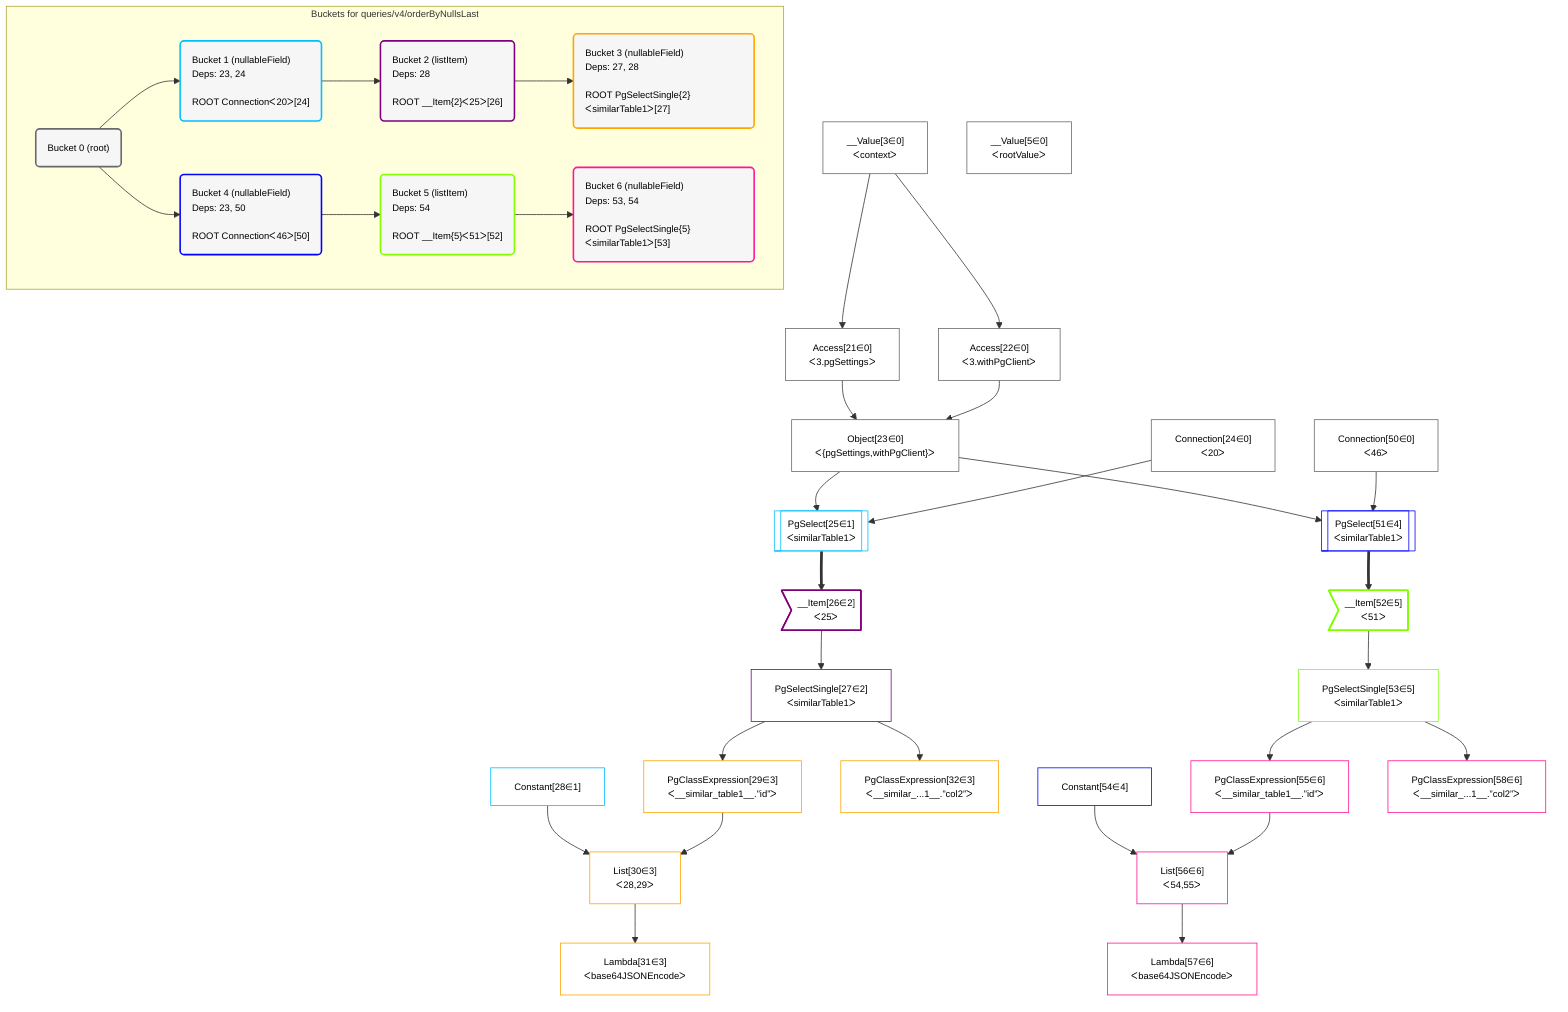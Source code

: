 %%{init: {'themeVariables': { 'fontSize': '12px'}}}%%
graph TD
    classDef path fill:#eee,stroke:#000,color:#000
    classDef plan fill:#fff,stroke-width:1px,color:#000
    classDef itemplan fill:#fff,stroke-width:2px,color:#000
    classDef sideeffectplan fill:#f00,stroke-width:2px,color:#000
    classDef bucket fill:#f6f6f6,color:#000,stroke-width:2px,text-align:left


    %% define steps
    __Value3["__Value[3∈0]<br />ᐸcontextᐳ"]:::plan
    __Value5["__Value[5∈0]<br />ᐸrootValueᐳ"]:::plan
    Access21["Access[21∈0]<br />ᐸ3.pgSettingsᐳ"]:::plan
    Access22["Access[22∈0]<br />ᐸ3.withPgClientᐳ"]:::plan
    Object23["Object[23∈0]<br />ᐸ{pgSettings,withPgClient}ᐳ"]:::plan
    Connection24["Connection[24∈0]<br />ᐸ20ᐳ"]:::plan
    PgSelect25[["PgSelect[25∈1]<br />ᐸsimilarTable1ᐳ"]]:::plan
    __Item26>"__Item[26∈2]<br />ᐸ25ᐳ"]:::itemplan
    PgSelectSingle27["PgSelectSingle[27∈2]<br />ᐸsimilarTable1ᐳ"]:::plan
    Constant28["Constant[28∈1]"]:::plan
    PgClassExpression29["PgClassExpression[29∈3]<br />ᐸ__similar_table1__.”id”ᐳ"]:::plan
    List30["List[30∈3]<br />ᐸ28,29ᐳ"]:::plan
    Lambda31["Lambda[31∈3]<br />ᐸbase64JSONEncodeᐳ"]:::plan
    PgClassExpression32["PgClassExpression[32∈3]<br />ᐸ__similar_...1__.”col2”ᐳ"]:::plan
    Connection50["Connection[50∈0]<br />ᐸ46ᐳ"]:::plan
    PgSelect51[["PgSelect[51∈4]<br />ᐸsimilarTable1ᐳ"]]:::plan
    __Item52>"__Item[52∈5]<br />ᐸ51ᐳ"]:::itemplan
    PgSelectSingle53["PgSelectSingle[53∈5]<br />ᐸsimilarTable1ᐳ"]:::plan
    Constant54["Constant[54∈4]"]:::plan
    PgClassExpression55["PgClassExpression[55∈6]<br />ᐸ__similar_table1__.”id”ᐳ"]:::plan
    List56["List[56∈6]<br />ᐸ54,55ᐳ"]:::plan
    Lambda57["Lambda[57∈6]<br />ᐸbase64JSONEncodeᐳ"]:::plan
    PgClassExpression58["PgClassExpression[58∈6]<br />ᐸ__similar_...1__.”col2”ᐳ"]:::plan

    %% plan dependencies
    __Value3 --> Access21
    __Value3 --> Access22
    Access21 & Access22 --> Object23
    Object23 & Connection24 --> PgSelect25
    PgSelect25 ==> __Item26
    __Item26 --> PgSelectSingle27
    PgSelectSingle27 --> PgClassExpression29
    Constant28 & PgClassExpression29 --> List30
    List30 --> Lambda31
    PgSelectSingle27 --> PgClassExpression32
    Object23 & Connection50 --> PgSelect51
    PgSelect51 ==> __Item52
    __Item52 --> PgSelectSingle53
    PgSelectSingle53 --> PgClassExpression55
    Constant54 & PgClassExpression55 --> List56
    List56 --> Lambda57
    PgSelectSingle53 --> PgClassExpression58

    subgraph "Buckets for queries/v4/orderByNullsLast"
    Bucket0("Bucket 0 (root)"):::bucket
    classDef bucket0 stroke:#696969
    class Bucket0,__Value3,__Value5,Access21,Access22,Object23,Connection24,Connection50 bucket0
    Bucket1("Bucket 1 (nullableField)<br />Deps: 23, 24<br /><br />ROOT Connectionᐸ20ᐳ[24]"):::bucket
    classDef bucket1 stroke:#00bfff
    class Bucket1,PgSelect25,Constant28 bucket1
    Bucket2("Bucket 2 (listItem)<br />Deps: 28<br /><br />ROOT __Item{2}ᐸ25ᐳ[26]"):::bucket
    classDef bucket2 stroke:#7f007f
    class Bucket2,__Item26,PgSelectSingle27 bucket2
    Bucket3("Bucket 3 (nullableField)<br />Deps: 27, 28<br /><br />ROOT PgSelectSingle{2}ᐸsimilarTable1ᐳ[27]"):::bucket
    classDef bucket3 stroke:#ffa500
    class Bucket3,PgClassExpression29,List30,Lambda31,PgClassExpression32 bucket3
    Bucket4("Bucket 4 (nullableField)<br />Deps: 23, 50<br /><br />ROOT Connectionᐸ46ᐳ[50]"):::bucket
    classDef bucket4 stroke:#0000ff
    class Bucket4,PgSelect51,Constant54 bucket4
    Bucket5("Bucket 5 (listItem)<br />Deps: 54<br /><br />ROOT __Item{5}ᐸ51ᐳ[52]"):::bucket
    classDef bucket5 stroke:#7fff00
    class Bucket5,__Item52,PgSelectSingle53 bucket5
    Bucket6("Bucket 6 (nullableField)<br />Deps: 53, 54<br /><br />ROOT PgSelectSingle{5}ᐸsimilarTable1ᐳ[53]"):::bucket
    classDef bucket6 stroke:#ff1493
    class Bucket6,PgClassExpression55,List56,Lambda57,PgClassExpression58 bucket6
    Bucket0 --> Bucket1 & Bucket4
    Bucket1 --> Bucket2
    Bucket2 --> Bucket3
    Bucket4 --> Bucket5
    Bucket5 --> Bucket6
    end
